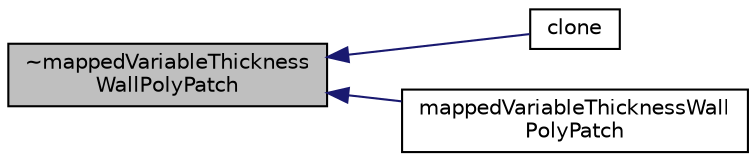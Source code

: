 digraph "~mappedVariableThicknessWallPolyPatch"
{
  bgcolor="transparent";
  edge [fontname="Helvetica",fontsize="10",labelfontname="Helvetica",labelfontsize="10"];
  node [fontname="Helvetica",fontsize="10",shape=record];
  rankdir="LR";
  Node34 [label="~mappedVariableThickness\lWallPolyPatch",height=0.2,width=0.4,color="black", fillcolor="grey75", style="filled", fontcolor="black"];
  Node34 -> Node35 [dir="back",color="midnightblue",fontsize="10",style="solid",fontname="Helvetica"];
  Node35 [label="clone",height=0.2,width=0.4,color="black",URL="$a26241.html#afff6d4f7511147e0c8a4b8a5448296ec",tooltip="Construct and return a clone, resetting the face list. "];
  Node34 -> Node36 [dir="back",color="midnightblue",fontsize="10",style="solid",fontname="Helvetica"];
  Node36 [label="mappedVariableThicknessWall\lPolyPatch",height=0.2,width=0.4,color="black",URL="$a26241.html#a47a9743cb99ca88f485bd623e096badf",tooltip="Construct given the original patch and a map. "];
}
